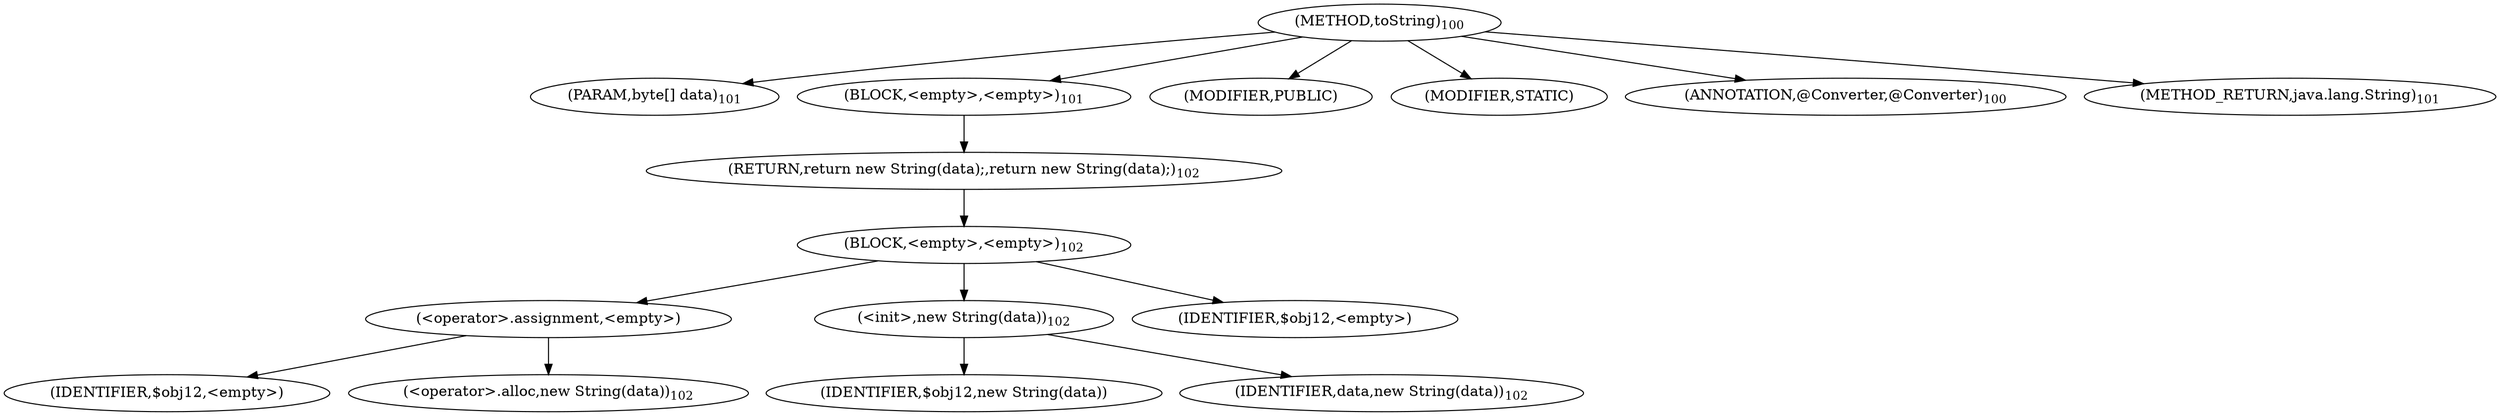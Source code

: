 digraph "toString" {  
"214" [label = <(METHOD,toString)<SUB>100</SUB>> ]
"215" [label = <(PARAM,byte[] data)<SUB>101</SUB>> ]
"216" [label = <(BLOCK,&lt;empty&gt;,&lt;empty&gt;)<SUB>101</SUB>> ]
"217" [label = <(RETURN,return new String(data);,return new String(data);)<SUB>102</SUB>> ]
"218" [label = <(BLOCK,&lt;empty&gt;,&lt;empty&gt;)<SUB>102</SUB>> ]
"219" [label = <(&lt;operator&gt;.assignment,&lt;empty&gt;)> ]
"220" [label = <(IDENTIFIER,$obj12,&lt;empty&gt;)> ]
"221" [label = <(&lt;operator&gt;.alloc,new String(data))<SUB>102</SUB>> ]
"222" [label = <(&lt;init&gt;,new String(data))<SUB>102</SUB>> ]
"223" [label = <(IDENTIFIER,$obj12,new String(data))> ]
"224" [label = <(IDENTIFIER,data,new String(data))<SUB>102</SUB>> ]
"225" [label = <(IDENTIFIER,$obj12,&lt;empty&gt;)> ]
"226" [label = <(MODIFIER,PUBLIC)> ]
"227" [label = <(MODIFIER,STATIC)> ]
"228" [label = <(ANNOTATION,@Converter,@Converter)<SUB>100</SUB>> ]
"229" [label = <(METHOD_RETURN,java.lang.String)<SUB>101</SUB>> ]
  "214" -> "215" 
  "214" -> "216" 
  "214" -> "226" 
  "214" -> "227" 
  "214" -> "228" 
  "214" -> "229" 
  "216" -> "217" 
  "217" -> "218" 
  "218" -> "219" 
  "218" -> "222" 
  "218" -> "225" 
  "219" -> "220" 
  "219" -> "221" 
  "222" -> "223" 
  "222" -> "224" 
}
